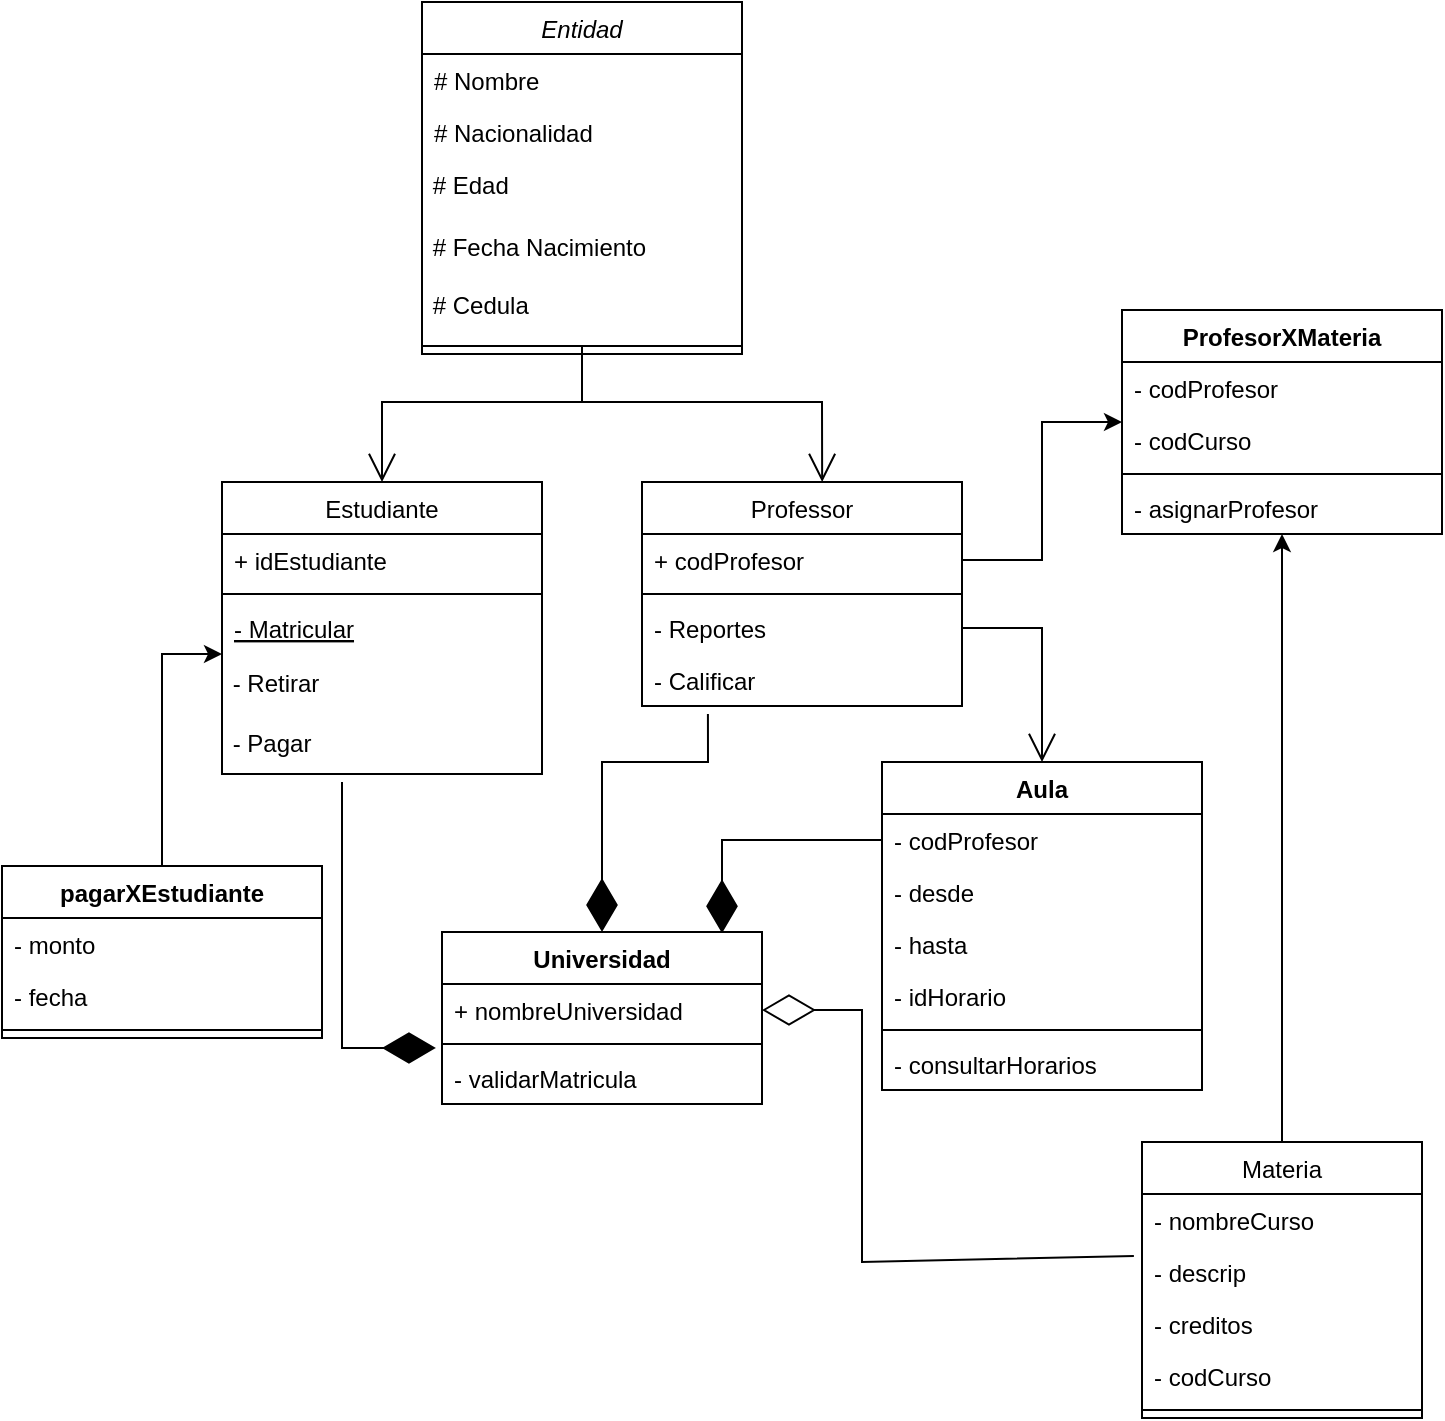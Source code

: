 <mxfile version="15.7.0" type="github">
  <diagram id="C5RBs43oDa-KdzZeNtuy" name="Page-1">
    <mxGraphModel dx="1381" dy="756" grid="1" gridSize="10" guides="1" tooltips="1" connect="1" arrows="1" fold="1" page="1" pageScale="1" pageWidth="827" pageHeight="1169" math="0" shadow="0">
      <root>
        <mxCell id="WIyWlLk6GJQsqaUBKTNV-0" />
        <mxCell id="WIyWlLk6GJQsqaUBKTNV-1" parent="WIyWlLk6GJQsqaUBKTNV-0" />
        <mxCell id="zkfFHV4jXpPFQw0GAbJ--0" value="Entidad" style="swimlane;fontStyle=2;align=center;verticalAlign=top;childLayout=stackLayout;horizontal=1;startSize=26;horizontalStack=0;resizeParent=1;resizeLast=0;collapsible=1;marginBottom=0;rounded=0;shadow=0;strokeWidth=1;" parent="WIyWlLk6GJQsqaUBKTNV-1" vertex="1">
          <mxGeometry x="220" y="120" width="160" height="176" as="geometry">
            <mxRectangle x="230" y="140" width="160" height="26" as="alternateBounds" />
          </mxGeometry>
        </mxCell>
        <mxCell id="zkfFHV4jXpPFQw0GAbJ--1" value="# Nombre  " style="text;align=left;verticalAlign=top;spacingLeft=4;spacingRight=4;overflow=hidden;rotatable=0;points=[[0,0.5],[1,0.5]];portConstraint=eastwest;" parent="zkfFHV4jXpPFQw0GAbJ--0" vertex="1">
          <mxGeometry y="26" width="160" height="26" as="geometry" />
        </mxCell>
        <mxCell id="zkfFHV4jXpPFQw0GAbJ--3" value="# Nacionalidad" style="text;align=left;verticalAlign=top;spacingLeft=4;spacingRight=4;overflow=hidden;rotatable=0;points=[[0,0.5],[1,0.5]];portConstraint=eastwest;rounded=0;shadow=0;html=0;" parent="zkfFHV4jXpPFQw0GAbJ--0" vertex="1">
          <mxGeometry y="52" width="160" height="26" as="geometry" />
        </mxCell>
        <mxCell id="eRwUuD7rzPjld0i8RyvI-2" value="&amp;nbsp;&lt;span&gt;#&amp;nbsp;&lt;/span&gt;Edad" style="text;html=1;strokeColor=none;fillColor=none;align=left;verticalAlign=top;whiteSpace=wrap;rounded=0;" parent="zkfFHV4jXpPFQw0GAbJ--0" vertex="1">
          <mxGeometry y="78" width="160" height="30" as="geometry" />
        </mxCell>
        <mxCell id="eRwUuD7rzPjld0i8RyvI-3" value="&lt;span&gt;&amp;nbsp;#&lt;/span&gt;&amp;nbsp;Fecha Nacimiento" style="text;html=1;strokeColor=none;fillColor=none;align=left;verticalAlign=middle;whiteSpace=wrap;rounded=0;" parent="zkfFHV4jXpPFQw0GAbJ--0" vertex="1">
          <mxGeometry y="108" width="160" height="30" as="geometry" />
        </mxCell>
        <mxCell id="eRwUuD7rzPjld0i8RyvI-1" value="&amp;nbsp;&lt;span&gt;#&amp;nbsp;&lt;/span&gt;Cedula" style="text;html=1;strokeColor=none;fillColor=none;align=left;verticalAlign=top;whiteSpace=wrap;rounded=0;" parent="zkfFHV4jXpPFQw0GAbJ--0" vertex="1">
          <mxGeometry y="138" width="160" height="30" as="geometry" />
        </mxCell>
        <mxCell id="zkfFHV4jXpPFQw0GAbJ--4" value="" style="line;html=1;strokeWidth=1;align=left;verticalAlign=middle;spacingTop=-1;spacingLeft=3;spacingRight=3;rotatable=0;labelPosition=right;points=[];portConstraint=eastwest;" parent="zkfFHV4jXpPFQw0GAbJ--0" vertex="1">
          <mxGeometry y="168" width="160" height="8" as="geometry" />
        </mxCell>
        <mxCell id="zkfFHV4jXpPFQw0GAbJ--6" value="Estudiante" style="swimlane;fontStyle=0;align=center;verticalAlign=top;childLayout=stackLayout;horizontal=1;startSize=26;horizontalStack=0;resizeParent=1;resizeLast=0;collapsible=1;marginBottom=0;rounded=0;shadow=0;strokeWidth=1;" parent="WIyWlLk6GJQsqaUBKTNV-1" vertex="1">
          <mxGeometry x="120" y="360" width="160" height="146" as="geometry">
            <mxRectangle x="130" y="380" width="160" height="26" as="alternateBounds" />
          </mxGeometry>
        </mxCell>
        <mxCell id="zkfFHV4jXpPFQw0GAbJ--7" value="+ idEstudiante" style="text;align=left;verticalAlign=top;spacingLeft=4;spacingRight=4;overflow=hidden;rotatable=0;points=[[0,0.5],[1,0.5]];portConstraint=eastwest;" parent="zkfFHV4jXpPFQw0GAbJ--6" vertex="1">
          <mxGeometry y="26" width="160" height="26" as="geometry" />
        </mxCell>
        <mxCell id="zkfFHV4jXpPFQw0GAbJ--9" value="" style="line;html=1;strokeWidth=1;align=left;verticalAlign=middle;spacingTop=-1;spacingLeft=3;spacingRight=3;rotatable=0;labelPosition=right;points=[];portConstraint=eastwest;" parent="zkfFHV4jXpPFQw0GAbJ--6" vertex="1">
          <mxGeometry y="52" width="160" height="8" as="geometry" />
        </mxCell>
        <mxCell id="zkfFHV4jXpPFQw0GAbJ--10" value="- Matricular" style="text;align=left;verticalAlign=top;spacingLeft=4;spacingRight=4;overflow=hidden;rotatable=0;points=[[0,0.5],[1,0.5]];portConstraint=eastwest;fontStyle=4" parent="zkfFHV4jXpPFQw0GAbJ--6" vertex="1">
          <mxGeometry y="60" width="160" height="26" as="geometry" />
        </mxCell>
        <mxCell id="G0bFc-racWkkxf9n1vur-0" value="&amp;nbsp;- Retirar" style="text;html=1;strokeColor=none;fillColor=none;align=left;verticalAlign=middle;whiteSpace=wrap;rounded=0;" parent="zkfFHV4jXpPFQw0GAbJ--6" vertex="1">
          <mxGeometry y="86" width="160" height="30" as="geometry" />
        </mxCell>
        <mxCell id="eRwUuD7rzPjld0i8RyvI-4" value="&amp;nbsp;- Pagar" style="text;html=1;strokeColor=none;fillColor=none;align=left;verticalAlign=middle;whiteSpace=wrap;rounded=0;" parent="zkfFHV4jXpPFQw0GAbJ--6" vertex="1">
          <mxGeometry y="116" width="160" height="30" as="geometry" />
        </mxCell>
        <mxCell id="zkfFHV4jXpPFQw0GAbJ--13" value="Professor" style="swimlane;fontStyle=0;align=center;verticalAlign=top;childLayout=stackLayout;horizontal=1;startSize=26;horizontalStack=0;resizeParent=1;resizeLast=0;collapsible=1;marginBottom=0;rounded=0;shadow=0;strokeWidth=1;" parent="WIyWlLk6GJQsqaUBKTNV-1" vertex="1">
          <mxGeometry x="330" y="360" width="160" height="112" as="geometry">
            <mxRectangle x="340" y="380" width="170" height="26" as="alternateBounds" />
          </mxGeometry>
        </mxCell>
        <mxCell id="zkfFHV4jXpPFQw0GAbJ--14" value="+ codProfesor" style="text;align=left;verticalAlign=top;spacingLeft=4;spacingRight=4;overflow=hidden;rotatable=0;points=[[0,0.5],[1,0.5]];portConstraint=eastwest;" parent="zkfFHV4jXpPFQw0GAbJ--13" vertex="1">
          <mxGeometry y="26" width="160" height="26" as="geometry" />
        </mxCell>
        <mxCell id="zkfFHV4jXpPFQw0GAbJ--15" value="" style="line;html=1;strokeWidth=1;align=left;verticalAlign=middle;spacingTop=-1;spacingLeft=3;spacingRight=3;rotatable=0;labelPosition=right;points=[];portConstraint=eastwest;" parent="zkfFHV4jXpPFQw0GAbJ--13" vertex="1">
          <mxGeometry y="52" width="160" height="8" as="geometry" />
        </mxCell>
        <mxCell id="ypUurIb-0ZCo6hldZdGs-1" value="- Reportes" style="text;strokeColor=none;fillColor=none;align=left;verticalAlign=top;spacingLeft=4;spacingRight=4;overflow=hidden;rotatable=0;points=[[0,0.5],[1,0.5]];portConstraint=eastwest;" parent="zkfFHV4jXpPFQw0GAbJ--13" vertex="1">
          <mxGeometry y="60" width="160" height="26" as="geometry" />
        </mxCell>
        <mxCell id="G0bFc-racWkkxf9n1vur-22" value="- Calificar" style="text;strokeColor=none;fillColor=none;align=left;verticalAlign=top;spacingLeft=4;spacingRight=4;overflow=hidden;rotatable=0;points=[[0,0.5],[1,0.5]];portConstraint=eastwest;" parent="zkfFHV4jXpPFQw0GAbJ--13" vertex="1">
          <mxGeometry y="86" width="160" height="26" as="geometry" />
        </mxCell>
        <mxCell id="G0bFc-racWkkxf9n1vur-12" value="Universidad" style="swimlane;fontStyle=1;align=center;verticalAlign=top;childLayout=stackLayout;horizontal=1;startSize=26;horizontalStack=0;resizeParent=1;resizeParentMax=0;resizeLast=0;collapsible=1;marginBottom=0;" parent="WIyWlLk6GJQsqaUBKTNV-1" vertex="1">
          <mxGeometry x="230" y="585" width="160" height="86" as="geometry" />
        </mxCell>
        <mxCell id="G0bFc-racWkkxf9n1vur-13" value="+ nombreUniversidad" style="text;strokeColor=none;fillColor=none;align=left;verticalAlign=top;spacingLeft=4;spacingRight=4;overflow=hidden;rotatable=0;points=[[0,0.5],[1,0.5]];portConstraint=eastwest;" parent="G0bFc-racWkkxf9n1vur-12" vertex="1">
          <mxGeometry y="26" width="160" height="26" as="geometry" />
        </mxCell>
        <mxCell id="G0bFc-racWkkxf9n1vur-14" value="" style="line;strokeWidth=1;fillColor=none;align=left;verticalAlign=middle;spacingTop=-1;spacingLeft=3;spacingRight=3;rotatable=0;labelPosition=right;points=[];portConstraint=eastwest;" parent="G0bFc-racWkkxf9n1vur-12" vertex="1">
          <mxGeometry y="52" width="160" height="8" as="geometry" />
        </mxCell>
        <mxCell id="G0bFc-racWkkxf9n1vur-15" value="- validarMatricula" style="text;strokeColor=none;fillColor=none;align=left;verticalAlign=top;spacingLeft=4;spacingRight=4;overflow=hidden;rotatable=0;points=[[0,0.5],[1,0.5]];portConstraint=eastwest;" parent="G0bFc-racWkkxf9n1vur-12" vertex="1">
          <mxGeometry y="60" width="160" height="26" as="geometry" />
        </mxCell>
        <mxCell id="G0bFc-racWkkxf9n1vur-30" value="Materia" style="swimlane;fontStyle=0;childLayout=stackLayout;horizontal=1;startSize=26;fillColor=none;horizontalStack=0;resizeParent=1;resizeParentMax=0;resizeLast=0;collapsible=1;marginBottom=0;align=center;" parent="WIyWlLk6GJQsqaUBKTNV-1" vertex="1">
          <mxGeometry x="580" y="690" width="140" height="138" as="geometry" />
        </mxCell>
        <mxCell id="G0bFc-racWkkxf9n1vur-31" value="- nombreCurso" style="text;strokeColor=none;fillColor=none;align=left;verticalAlign=top;spacingLeft=4;spacingRight=4;overflow=hidden;rotatable=0;points=[[0,0.5],[1,0.5]];portConstraint=eastwest;" parent="G0bFc-racWkkxf9n1vur-30" vertex="1">
          <mxGeometry y="26" width="140" height="26" as="geometry" />
        </mxCell>
        <mxCell id="5QERGY0u0K0PTsrdy1C7-7" value="- descrip" style="text;strokeColor=none;fillColor=none;align=left;verticalAlign=top;spacingLeft=4;spacingRight=4;overflow=hidden;rotatable=0;points=[[0,0.5],[1,0.5]];portConstraint=eastwest;" vertex="1" parent="G0bFc-racWkkxf9n1vur-30">
          <mxGeometry y="52" width="140" height="26" as="geometry" />
        </mxCell>
        <mxCell id="5QERGY0u0K0PTsrdy1C7-8" value="- creditos" style="text;strokeColor=none;fillColor=none;align=left;verticalAlign=top;spacingLeft=4;spacingRight=4;overflow=hidden;rotatable=0;points=[[0,0.5],[1,0.5]];portConstraint=eastwest;" vertex="1" parent="G0bFc-racWkkxf9n1vur-30">
          <mxGeometry y="78" width="140" height="26" as="geometry" />
        </mxCell>
        <mxCell id="G0bFc-racWkkxf9n1vur-32" value="- codCurso" style="text;strokeColor=none;fillColor=none;align=left;verticalAlign=top;spacingLeft=4;spacingRight=4;overflow=hidden;rotatable=0;points=[[0,0.5],[1,0.5]];portConstraint=eastwest;" parent="G0bFc-racWkkxf9n1vur-30" vertex="1">
          <mxGeometry y="104" width="140" height="26" as="geometry" />
        </mxCell>
        <mxCell id="aDgW9SYRbh6SG3bScVoi-2" value="" style="line;strokeWidth=1;fillColor=none;align=left;verticalAlign=middle;spacingTop=-1;spacingLeft=3;spacingRight=3;rotatable=0;labelPosition=right;points=[];portConstraint=eastwest;" parent="G0bFc-racWkkxf9n1vur-30" vertex="1">
          <mxGeometry y="130" width="140" height="8" as="geometry" />
        </mxCell>
        <mxCell id="G0bFc-racWkkxf9n1vur-34" value="" style="endArrow=diamondThin;endFill=0;endSize=24;html=1;rounded=0;exitX=-0.029;exitY=1.192;exitDx=0;exitDy=0;exitPerimeter=0;entryX=1;entryY=0.5;entryDx=0;entryDy=0;" parent="WIyWlLk6GJQsqaUBKTNV-1" source="G0bFc-racWkkxf9n1vur-31" target="G0bFc-racWkkxf9n1vur-13" edge="1">
          <mxGeometry width="160" relative="1" as="geometry">
            <mxPoint x="480" y="580" as="sourcePoint" />
            <mxPoint x="640" y="580" as="targetPoint" />
            <Array as="points">
              <mxPoint x="440" y="750" />
              <mxPoint x="440" y="624" />
            </Array>
          </mxGeometry>
        </mxCell>
        <mxCell id="aDgW9SYRbh6SG3bScVoi-0" value="" style="endArrow=classic;html=1;rounded=0;exitX=0.5;exitY=0;exitDx=0;exitDy=0;" parent="WIyWlLk6GJQsqaUBKTNV-1" source="G0bFc-racWkkxf9n1vur-30" target="5QERGY0u0K0PTsrdy1C7-3" edge="1">
          <mxGeometry width="50" height="50" relative="1" as="geometry">
            <mxPoint x="640" y="399" as="sourcePoint" />
            <mxPoint x="440" y="370" as="targetPoint" />
            <Array as="points">
              <mxPoint x="650" y="399" />
            </Array>
          </mxGeometry>
        </mxCell>
        <mxCell id="aDgW9SYRbh6SG3bScVoi-5" value="" style="endArrow=open;endFill=1;endSize=12;html=1;rounded=0;entryX=0.5;entryY=0;entryDx=0;entryDy=0;" parent="WIyWlLk6GJQsqaUBKTNV-1" target="zkfFHV4jXpPFQw0GAbJ--6" edge="1">
          <mxGeometry width="160" relative="1" as="geometry">
            <mxPoint x="300" y="292" as="sourcePoint" />
            <mxPoint x="200" y="340" as="targetPoint" />
            <Array as="points">
              <mxPoint x="300" y="320" />
              <mxPoint x="200" y="320" />
            </Array>
          </mxGeometry>
        </mxCell>
        <mxCell id="aDgW9SYRbh6SG3bScVoi-6" value="" style="endArrow=open;endFill=1;endSize=12;html=1;rounded=0;entryX=0.563;entryY=0;entryDx=0;entryDy=0;entryPerimeter=0;" parent="WIyWlLk6GJQsqaUBKTNV-1" target="zkfFHV4jXpPFQw0GAbJ--13" edge="1">
          <mxGeometry width="160" relative="1" as="geometry">
            <mxPoint x="300" y="320" as="sourcePoint" />
            <mxPoint x="460" y="320" as="targetPoint" />
            <Array as="points">
              <mxPoint x="420" y="320" />
            </Array>
          </mxGeometry>
        </mxCell>
        <mxCell id="aDgW9SYRbh6SG3bScVoi-8" value="" style="endArrow=diamondThin;endFill=1;endSize=24;html=1;rounded=0;entryX=-0.019;entryY=-0.077;entryDx=0;entryDy=0;entryPerimeter=0;exitX=0.375;exitY=1.133;exitDx=0;exitDy=0;exitPerimeter=0;" parent="WIyWlLk6GJQsqaUBKTNV-1" source="eRwUuD7rzPjld0i8RyvI-4" edge="1">
          <mxGeometry width="160" relative="1" as="geometry">
            <mxPoint x="180" y="540" as="sourcePoint" />
            <mxPoint x="226.96" y="642.998" as="targetPoint" />
            <Array as="points">
              <mxPoint x="180" y="643" />
            </Array>
          </mxGeometry>
        </mxCell>
        <mxCell id="5QERGY0u0K0PTsrdy1C7-0" value="ProfesorXMateria" style="swimlane;fontStyle=1;align=center;verticalAlign=top;childLayout=stackLayout;horizontal=1;startSize=26;horizontalStack=0;resizeParent=1;resizeParentMax=0;resizeLast=0;collapsible=1;marginBottom=0;" vertex="1" parent="WIyWlLk6GJQsqaUBKTNV-1">
          <mxGeometry x="570" y="274" width="160" height="112" as="geometry" />
        </mxCell>
        <mxCell id="5QERGY0u0K0PTsrdy1C7-4" value="- codProfesor" style="text;strokeColor=none;fillColor=none;align=left;verticalAlign=top;spacingLeft=4;spacingRight=4;overflow=hidden;rotatable=0;points=[[0,0.5],[1,0.5]];portConstraint=eastwest;" vertex="1" parent="5QERGY0u0K0PTsrdy1C7-0">
          <mxGeometry y="26" width="160" height="26" as="geometry" />
        </mxCell>
        <mxCell id="5QERGY0u0K0PTsrdy1C7-1" value="- codCurso" style="text;strokeColor=none;fillColor=none;align=left;verticalAlign=top;spacingLeft=4;spacingRight=4;overflow=hidden;rotatable=0;points=[[0,0.5],[1,0.5]];portConstraint=eastwest;" vertex="1" parent="5QERGY0u0K0PTsrdy1C7-0">
          <mxGeometry y="52" width="160" height="26" as="geometry" />
        </mxCell>
        <mxCell id="5QERGY0u0K0PTsrdy1C7-2" value="" style="line;strokeWidth=1;fillColor=none;align=left;verticalAlign=middle;spacingTop=-1;spacingLeft=3;spacingRight=3;rotatable=0;labelPosition=right;points=[];portConstraint=eastwest;" vertex="1" parent="5QERGY0u0K0PTsrdy1C7-0">
          <mxGeometry y="78" width="160" height="8" as="geometry" />
        </mxCell>
        <mxCell id="5QERGY0u0K0PTsrdy1C7-3" value="- asignarProfesor" style="text;strokeColor=none;fillColor=none;align=left;verticalAlign=top;spacingLeft=4;spacingRight=4;overflow=hidden;rotatable=0;points=[[0,0.5],[1,0.5]];portConstraint=eastwest;" vertex="1" parent="5QERGY0u0K0PTsrdy1C7-0">
          <mxGeometry y="86" width="160" height="26" as="geometry" />
        </mxCell>
        <mxCell id="5QERGY0u0K0PTsrdy1C7-6" style="edgeStyle=orthogonalEdgeStyle;rounded=0;orthogonalLoop=1;jettySize=auto;html=1;exitX=1;exitY=0.5;exitDx=0;exitDy=0;entryX=0;entryY=0.154;entryDx=0;entryDy=0;entryPerimeter=0;" edge="1" parent="WIyWlLk6GJQsqaUBKTNV-1" source="zkfFHV4jXpPFQw0GAbJ--14" target="5QERGY0u0K0PTsrdy1C7-1">
          <mxGeometry relative="1" as="geometry" />
        </mxCell>
        <mxCell id="5QERGY0u0K0PTsrdy1C7-9" value="Aula" style="swimlane;fontStyle=1;align=center;verticalAlign=top;childLayout=stackLayout;horizontal=1;startSize=26;horizontalStack=0;resizeParent=1;resizeParentMax=0;resizeLast=0;collapsible=1;marginBottom=0;" vertex="1" parent="WIyWlLk6GJQsqaUBKTNV-1">
          <mxGeometry x="450" y="500" width="160" height="164" as="geometry" />
        </mxCell>
        <mxCell id="5QERGY0u0K0PTsrdy1C7-13" value="- codProfesor" style="text;strokeColor=none;fillColor=none;align=left;verticalAlign=top;spacingLeft=4;spacingRight=4;overflow=hidden;rotatable=0;points=[[0,0.5],[1,0.5]];portConstraint=eastwest;" vertex="1" parent="5QERGY0u0K0PTsrdy1C7-9">
          <mxGeometry y="26" width="160" height="26" as="geometry" />
        </mxCell>
        <mxCell id="5QERGY0u0K0PTsrdy1C7-17" value="- desde" style="text;strokeColor=none;fillColor=none;align=left;verticalAlign=top;spacingLeft=4;spacingRight=4;overflow=hidden;rotatable=0;points=[[0,0.5],[1,0.5]];portConstraint=eastwest;" vertex="1" parent="5QERGY0u0K0PTsrdy1C7-9">
          <mxGeometry y="52" width="160" height="26" as="geometry" />
        </mxCell>
        <mxCell id="5QERGY0u0K0PTsrdy1C7-18" value="- hasta" style="text;strokeColor=none;fillColor=none;align=left;verticalAlign=top;spacingLeft=4;spacingRight=4;overflow=hidden;rotatable=0;points=[[0,0.5],[1,0.5]];portConstraint=eastwest;" vertex="1" parent="5QERGY0u0K0PTsrdy1C7-9">
          <mxGeometry y="78" width="160" height="26" as="geometry" />
        </mxCell>
        <mxCell id="5QERGY0u0K0PTsrdy1C7-10" value="- idHorario" style="text;strokeColor=none;fillColor=none;align=left;verticalAlign=top;spacingLeft=4;spacingRight=4;overflow=hidden;rotatable=0;points=[[0,0.5],[1,0.5]];portConstraint=eastwest;" vertex="1" parent="5QERGY0u0K0PTsrdy1C7-9">
          <mxGeometry y="104" width="160" height="26" as="geometry" />
        </mxCell>
        <mxCell id="5QERGY0u0K0PTsrdy1C7-11" value="" style="line;strokeWidth=1;fillColor=none;align=left;verticalAlign=middle;spacingTop=-1;spacingLeft=3;spacingRight=3;rotatable=0;labelPosition=right;points=[];portConstraint=eastwest;" vertex="1" parent="5QERGY0u0K0PTsrdy1C7-9">
          <mxGeometry y="130" width="160" height="8" as="geometry" />
        </mxCell>
        <mxCell id="5QERGY0u0K0PTsrdy1C7-12" value="- consultarHorarios" style="text;strokeColor=none;fillColor=none;align=left;verticalAlign=top;spacingLeft=4;spacingRight=4;overflow=hidden;rotatable=0;points=[[0,0.5],[1,0.5]];portConstraint=eastwest;" vertex="1" parent="5QERGY0u0K0PTsrdy1C7-9">
          <mxGeometry y="138" width="160" height="26" as="geometry" />
        </mxCell>
        <mxCell id="5QERGY0u0K0PTsrdy1C7-14" value="" style="endArrow=diamondThin;endFill=1;endSize=24;html=1;rounded=0;exitX=0.206;exitY=1.154;exitDx=0;exitDy=0;exitPerimeter=0;entryX=0.5;entryY=0;entryDx=0;entryDy=0;" edge="1" parent="WIyWlLk6GJQsqaUBKTNV-1" source="G0bFc-racWkkxf9n1vur-22" target="G0bFc-racWkkxf9n1vur-12">
          <mxGeometry width="160" relative="1" as="geometry">
            <mxPoint x="330" y="490" as="sourcePoint" />
            <mxPoint x="490" y="490" as="targetPoint" />
            <Array as="points">
              <mxPoint x="363" y="500" />
              <mxPoint x="310" y="500" />
            </Array>
          </mxGeometry>
        </mxCell>
        <mxCell id="5QERGY0u0K0PTsrdy1C7-15" value="" style="endArrow=open;endFill=1;endSize=12;html=1;rounded=0;exitX=1;exitY=0.5;exitDx=0;exitDy=0;entryX=0.5;entryY=0;entryDx=0;entryDy=0;" edge="1" parent="WIyWlLk6GJQsqaUBKTNV-1" source="ypUurIb-0ZCo6hldZdGs-1" target="5QERGY0u0K0PTsrdy1C7-9">
          <mxGeometry width="160" relative="1" as="geometry">
            <mxPoint x="330" y="490" as="sourcePoint" />
            <mxPoint x="490" y="490" as="targetPoint" />
            <Array as="points">
              <mxPoint x="530" y="433" />
            </Array>
          </mxGeometry>
        </mxCell>
        <mxCell id="5QERGY0u0K0PTsrdy1C7-16" value="" style="endArrow=diamondThin;endFill=1;endSize=24;html=1;rounded=0;entryX=0.875;entryY=0.007;entryDx=0;entryDy=0;entryPerimeter=0;exitX=0;exitY=0.5;exitDx=0;exitDy=0;" edge="1" parent="WIyWlLk6GJQsqaUBKTNV-1" source="5QERGY0u0K0PTsrdy1C7-13" target="G0bFc-racWkkxf9n1vur-12">
          <mxGeometry width="160" relative="1" as="geometry">
            <mxPoint x="330" y="490" as="sourcePoint" />
            <mxPoint x="490" y="490" as="targetPoint" />
            <Array as="points">
              <mxPoint x="370" y="539" />
            </Array>
          </mxGeometry>
        </mxCell>
        <mxCell id="5QERGY0u0K0PTsrdy1C7-25" style="edgeStyle=orthogonalEdgeStyle;rounded=0;orthogonalLoop=1;jettySize=auto;html=1;exitX=0.5;exitY=0;exitDx=0;exitDy=0;entryX=0;entryY=0;entryDx=0;entryDy=0;" edge="1" parent="WIyWlLk6GJQsqaUBKTNV-1" source="5QERGY0u0K0PTsrdy1C7-20" target="G0bFc-racWkkxf9n1vur-0">
          <mxGeometry relative="1" as="geometry">
            <mxPoint x="90" y="430" as="targetPoint" />
            <Array as="points">
              <mxPoint x="90" y="446" />
            </Array>
          </mxGeometry>
        </mxCell>
        <mxCell id="5QERGY0u0K0PTsrdy1C7-20" value="pagarXEstudiante" style="swimlane;fontStyle=1;align=center;verticalAlign=top;childLayout=stackLayout;horizontal=1;startSize=26;horizontalStack=0;resizeParent=1;resizeParentMax=0;resizeLast=0;collapsible=1;marginBottom=0;" vertex="1" parent="WIyWlLk6GJQsqaUBKTNV-1">
          <mxGeometry x="10" y="552" width="160" height="86" as="geometry" />
        </mxCell>
        <mxCell id="5QERGY0u0K0PTsrdy1C7-21" value="- monto" style="text;strokeColor=none;fillColor=none;align=left;verticalAlign=top;spacingLeft=4;spacingRight=4;overflow=hidden;rotatable=0;points=[[0,0.5],[1,0.5]];portConstraint=eastwest;" vertex="1" parent="5QERGY0u0K0PTsrdy1C7-20">
          <mxGeometry y="26" width="160" height="26" as="geometry" />
        </mxCell>
        <mxCell id="5QERGY0u0K0PTsrdy1C7-24" value="- fecha" style="text;strokeColor=none;fillColor=none;align=left;verticalAlign=top;spacingLeft=4;spacingRight=4;overflow=hidden;rotatable=0;points=[[0,0.5],[1,0.5]];portConstraint=eastwest;" vertex="1" parent="5QERGY0u0K0PTsrdy1C7-20">
          <mxGeometry y="52" width="160" height="26" as="geometry" />
        </mxCell>
        <mxCell id="5QERGY0u0K0PTsrdy1C7-22" value="" style="line;strokeWidth=1;fillColor=none;align=left;verticalAlign=middle;spacingTop=-1;spacingLeft=3;spacingRight=3;rotatable=0;labelPosition=right;points=[];portConstraint=eastwest;" vertex="1" parent="5QERGY0u0K0PTsrdy1C7-20">
          <mxGeometry y="78" width="160" height="8" as="geometry" />
        </mxCell>
      </root>
    </mxGraphModel>
  </diagram>
</mxfile>
